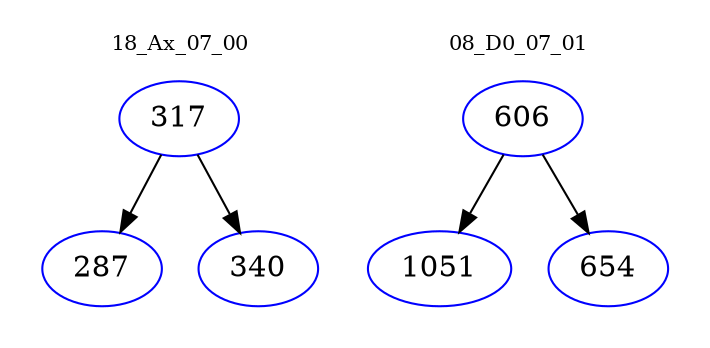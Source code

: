 digraph{
subgraph cluster_0 {
color = white
label = "18_Ax_07_00";
fontsize=10;
T0_317 [label="317", color="blue"]
T0_317 -> T0_287 [color="black"]
T0_287 [label="287", color="blue"]
T0_317 -> T0_340 [color="black"]
T0_340 [label="340", color="blue"]
}
subgraph cluster_1 {
color = white
label = "08_D0_07_01";
fontsize=10;
T1_606 [label="606", color="blue"]
T1_606 -> T1_1051 [color="black"]
T1_1051 [label="1051", color="blue"]
T1_606 -> T1_654 [color="black"]
T1_654 [label="654", color="blue"]
}
}

